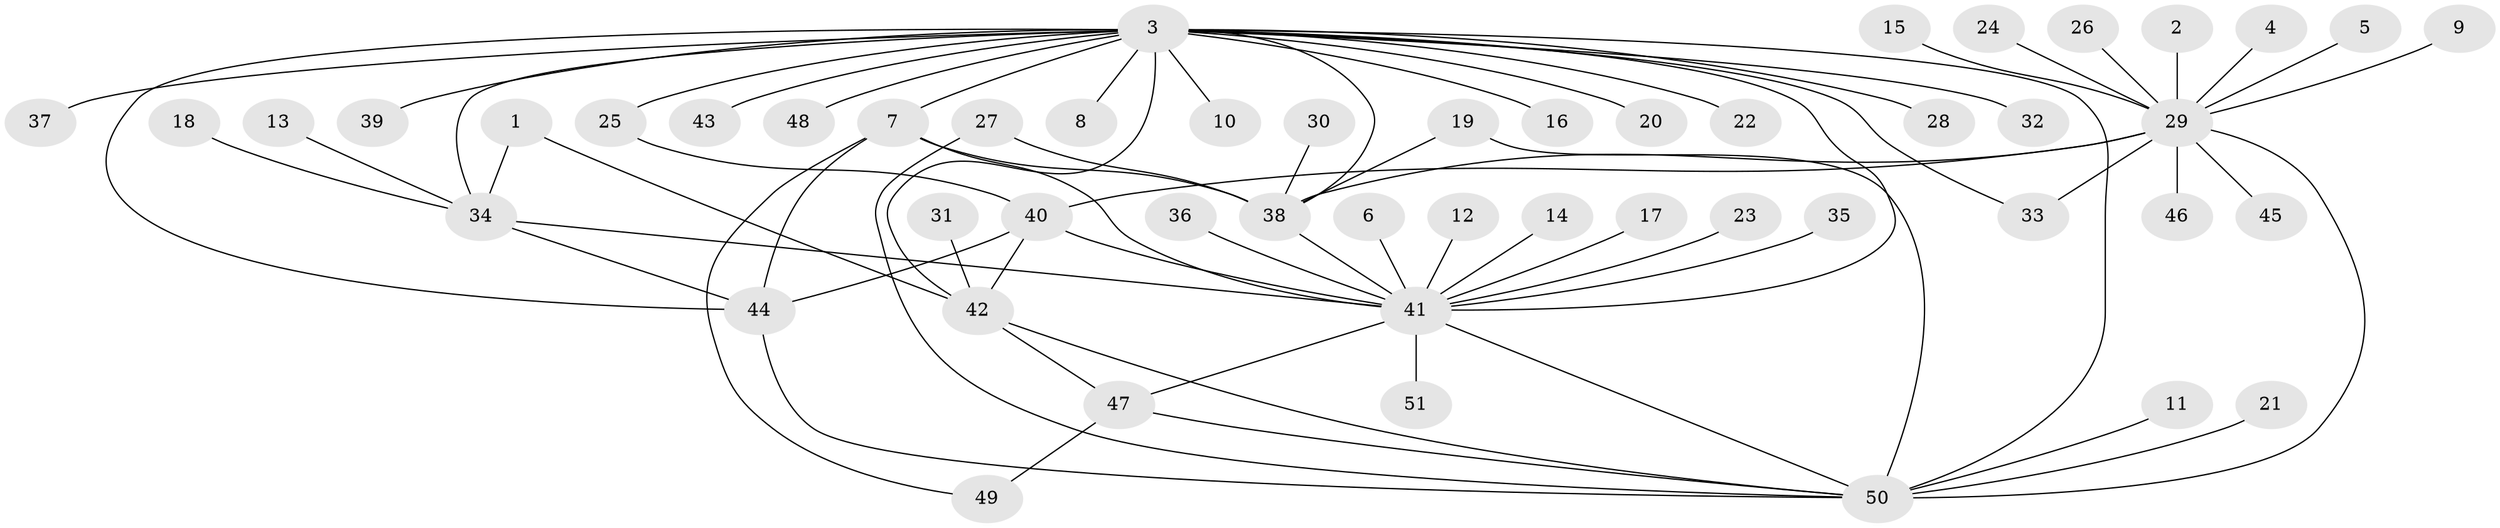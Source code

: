 // original degree distribution, {13: 0.029411764705882353, 10: 0.00980392156862745, 7: 0.0196078431372549, 2: 0.23529411764705882, 6: 0.00980392156862745, 4: 0.058823529411764705, 8: 0.0196078431372549, 3: 0.10784313725490197, 1: 0.49019607843137253, 5: 0.0196078431372549}
// Generated by graph-tools (version 1.1) at 2025/25/03/09/25 03:25:58]
// undirected, 51 vertices, 71 edges
graph export_dot {
graph [start="1"]
  node [color=gray90,style=filled];
  1;
  2;
  3;
  4;
  5;
  6;
  7;
  8;
  9;
  10;
  11;
  12;
  13;
  14;
  15;
  16;
  17;
  18;
  19;
  20;
  21;
  22;
  23;
  24;
  25;
  26;
  27;
  28;
  29;
  30;
  31;
  32;
  33;
  34;
  35;
  36;
  37;
  38;
  39;
  40;
  41;
  42;
  43;
  44;
  45;
  46;
  47;
  48;
  49;
  50;
  51;
  1 -- 34 [weight=1.0];
  1 -- 42 [weight=1.0];
  2 -- 29 [weight=1.0];
  3 -- 7 [weight=2.0];
  3 -- 8 [weight=1.0];
  3 -- 10 [weight=1.0];
  3 -- 16 [weight=1.0];
  3 -- 20 [weight=1.0];
  3 -- 22 [weight=1.0];
  3 -- 25 [weight=1.0];
  3 -- 28 [weight=1.0];
  3 -- 32 [weight=1.0];
  3 -- 33 [weight=1.0];
  3 -- 34 [weight=1.0];
  3 -- 37 [weight=1.0];
  3 -- 38 [weight=1.0];
  3 -- 39 [weight=1.0];
  3 -- 41 [weight=1.0];
  3 -- 42 [weight=1.0];
  3 -- 43 [weight=1.0];
  3 -- 44 [weight=1.0];
  3 -- 48 [weight=1.0];
  3 -- 50 [weight=1.0];
  4 -- 29 [weight=1.0];
  5 -- 29 [weight=1.0];
  6 -- 41 [weight=1.0];
  7 -- 38 [weight=1.0];
  7 -- 41 [weight=1.0];
  7 -- 44 [weight=1.0];
  7 -- 49 [weight=1.0];
  9 -- 29 [weight=1.0];
  11 -- 50 [weight=1.0];
  12 -- 41 [weight=1.0];
  13 -- 34 [weight=1.0];
  14 -- 41 [weight=1.0];
  15 -- 29 [weight=1.0];
  17 -- 41 [weight=1.0];
  18 -- 34 [weight=1.0];
  19 -- 38 [weight=1.0];
  19 -- 50 [weight=1.0];
  21 -- 50 [weight=1.0];
  23 -- 41 [weight=1.0];
  24 -- 29 [weight=1.0];
  25 -- 40 [weight=1.0];
  26 -- 29 [weight=1.0];
  27 -- 38 [weight=1.0];
  27 -- 50 [weight=1.0];
  29 -- 33 [weight=1.0];
  29 -- 38 [weight=2.0];
  29 -- 40 [weight=1.0];
  29 -- 45 [weight=1.0];
  29 -- 46 [weight=1.0];
  29 -- 50 [weight=1.0];
  30 -- 38 [weight=1.0];
  31 -- 42 [weight=1.0];
  34 -- 41 [weight=1.0];
  34 -- 44 [weight=1.0];
  35 -- 41 [weight=1.0];
  36 -- 41 [weight=1.0];
  38 -- 41 [weight=1.0];
  40 -- 41 [weight=1.0];
  40 -- 42 [weight=1.0];
  40 -- 44 [weight=1.0];
  41 -- 47 [weight=1.0];
  41 -- 50 [weight=1.0];
  41 -- 51 [weight=1.0];
  42 -- 47 [weight=1.0];
  42 -- 50 [weight=1.0];
  44 -- 50 [weight=1.0];
  47 -- 49 [weight=1.0];
  47 -- 50 [weight=1.0];
}
